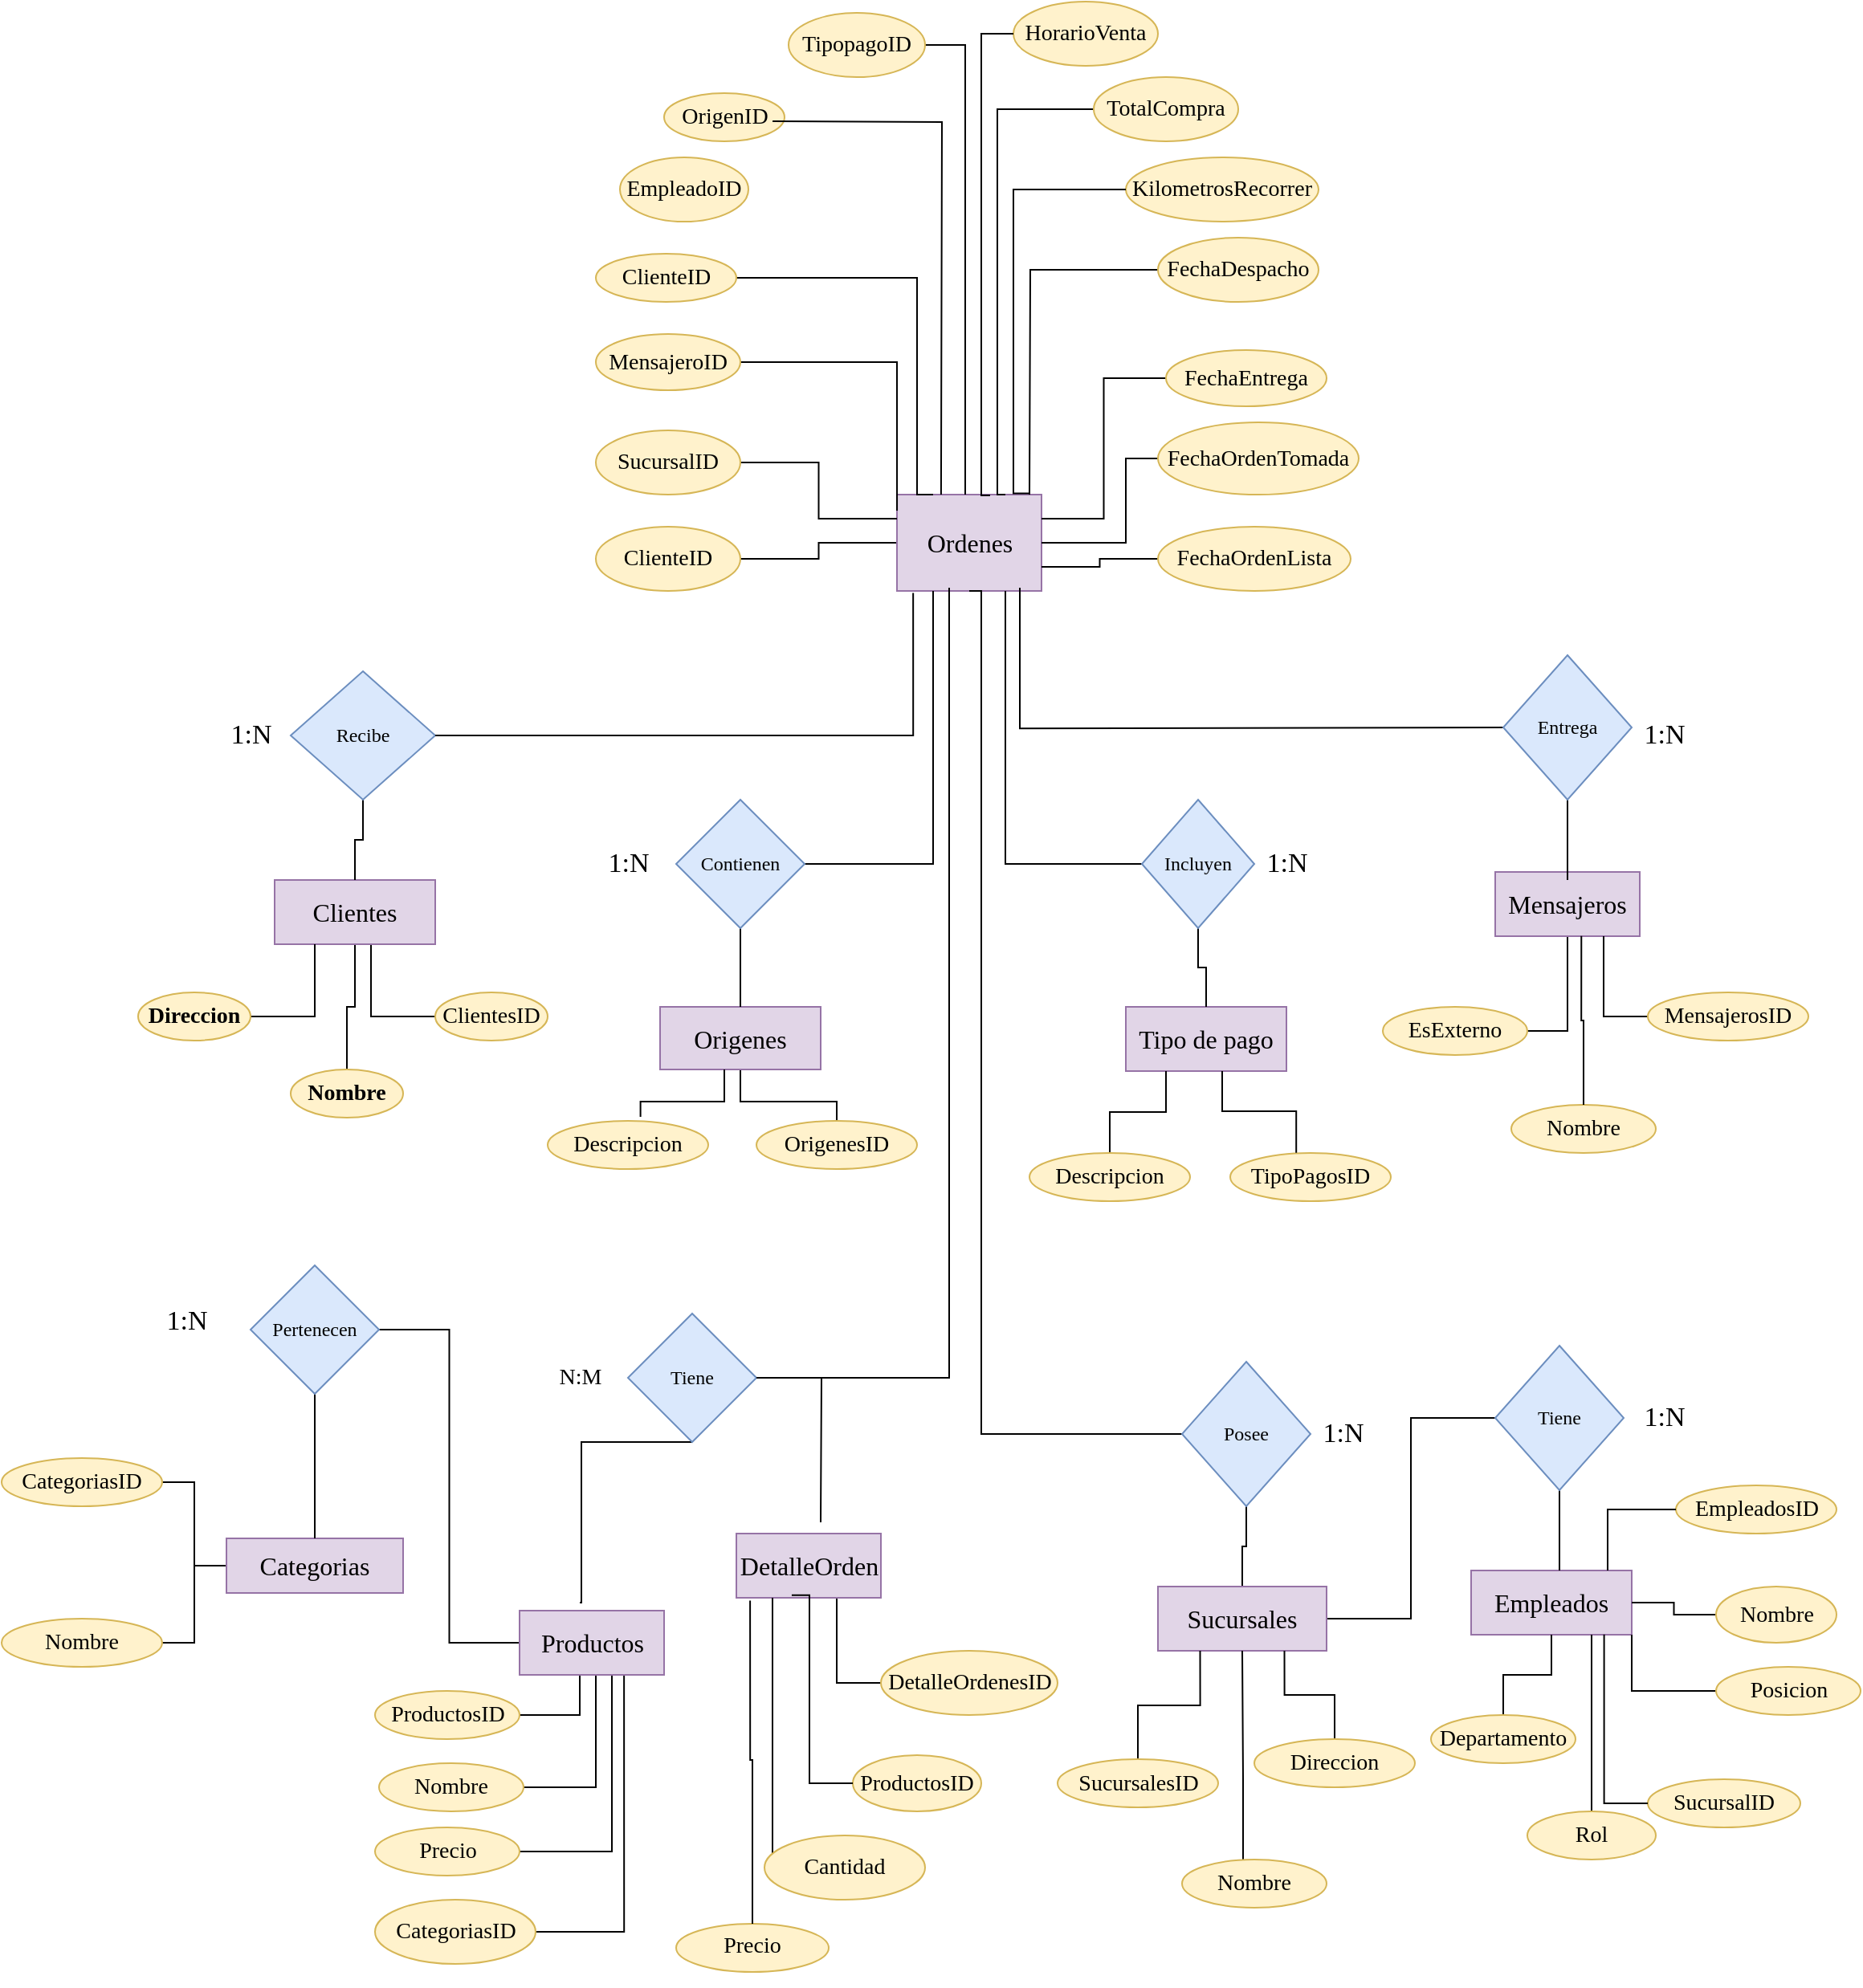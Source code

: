 <mxfile version="24.4.1" type="google">
  <diagram name="Página-1" id="AM7FPzu_UP0bSEMc-G4A">
    <mxGraphModel grid="1" page="1" gridSize="10" guides="1" tooltips="1" connect="1" arrows="1" fold="1" pageScale="1" pageWidth="1169" pageHeight="827" math="0" shadow="0">
      <root>
        <mxCell id="0" />
        <mxCell id="1" parent="0" />
        <mxCell id="SMa6_abHrQBPZOpgrtrX-173" style="edgeStyle=orthogonalEdgeStyle;rounded=0;hachureGap=4;orthogonalLoop=1;jettySize=auto;html=1;entryX=1;entryY=0.5;entryDx=0;entryDy=0;fontFamily=Architects Daughter;fontSource=https%3A%2F%2Ffonts.googleapis.com%2Fcss%3Ffamily%3DArchitects%2BDaughter;endArrow=none;endFill=0;" edge="1" parent="1" source="wxbySk_x0oNzKkU2lEYn-1" target="SMa6_abHrQBPZOpgrtrX-26">
          <mxGeometry relative="1" as="geometry" />
        </mxCell>
        <mxCell id="wxbySk_x0oNzKkU2lEYn-1" value="&lt;font style=&quot;font-size: 16px;&quot; face=&quot;Times New Roman&quot;&gt;Ordenes&lt;/font&gt;" style="rounded=0;whiteSpace=wrap;html=1;hachureGap=4;fontFamily=Architects Daughter;fontSource=https%3A%2F%2Ffonts.googleapis.com%2Fcss%3Ffamily%3DArchitects%2BDaughter;fillColor=#e1d5e7;strokeColor=#9673a6;" vertex="1" parent="1">
          <mxGeometry x="567.5" y="-520" width="90" height="60" as="geometry" />
        </mxCell>
        <mxCell id="SMa6_abHrQBPZOpgrtrX-59" style="edgeStyle=orthogonalEdgeStyle;rounded=0;hachureGap=4;orthogonalLoop=1;jettySize=auto;html=1;exitX=0;exitY=0.5;exitDx=0;exitDy=0;entryX=1;entryY=0.5;entryDx=0;entryDy=0;fontFamily=Architects Daughter;fontSource=https%3A%2F%2Ffonts.googleapis.com%2Fcss%3Ffamily%3DArchitects%2BDaughter;endArrow=none;endFill=0;" edge="1" parent="1" source="wxbySk_x0oNzKkU2lEYn-4" target="wxbySk_x0oNzKkU2lEYn-41">
          <mxGeometry relative="1" as="geometry" />
        </mxCell>
        <mxCell id="SMa6_abHrQBPZOpgrtrX-76" style="edgeStyle=orthogonalEdgeStyle;rounded=0;hachureGap=4;orthogonalLoop=1;jettySize=auto;html=1;entryX=1;entryY=0.5;entryDx=0;entryDy=0;fontFamily=Architects Daughter;fontSource=https%3A%2F%2Ffonts.googleapis.com%2Fcss%3Ffamily%3DArchitects%2BDaughter;endArrow=none;endFill=0;" edge="1" parent="1" source="wxbySk_x0oNzKkU2lEYn-4" target="SMa6_abHrQBPZOpgrtrX-1">
          <mxGeometry relative="1" as="geometry">
            <Array as="points">
              <mxPoint x="370" y="240" />
            </Array>
          </mxGeometry>
        </mxCell>
        <mxCell id="SMa6_abHrQBPZOpgrtrX-77" style="edgeStyle=orthogonalEdgeStyle;rounded=0;hachureGap=4;orthogonalLoop=1;jettySize=auto;html=1;entryX=1;entryY=0.5;entryDx=0;entryDy=0;fontFamily=Architects Daughter;fontSource=https%3A%2F%2Ffonts.googleapis.com%2Fcss%3Ffamily%3DArchitects%2BDaughter;endArrow=none;endFill=0;" edge="1" parent="1" source="wxbySk_x0oNzKkU2lEYn-4" target="SMa6_abHrQBPZOpgrtrX-2">
          <mxGeometry relative="1" as="geometry">
            <Array as="points">
              <mxPoint x="380" y="285" />
            </Array>
          </mxGeometry>
        </mxCell>
        <mxCell id="SMa6_abHrQBPZOpgrtrX-78" style="edgeStyle=orthogonalEdgeStyle;rounded=0;hachureGap=4;orthogonalLoop=1;jettySize=auto;html=1;entryX=1;entryY=0.5;entryDx=0;entryDy=0;fontFamily=Architects Daughter;fontSource=https%3A%2F%2Ffonts.googleapis.com%2Fcss%3Ffamily%3DArchitects%2BDaughter;endArrow=none;endFill=0;" edge="1" parent="1" source="wxbySk_x0oNzKkU2lEYn-4" target="SMa6_abHrQBPZOpgrtrX-3">
          <mxGeometry relative="1" as="geometry">
            <Array as="points">
              <mxPoint x="390" y="325" />
            </Array>
          </mxGeometry>
        </mxCell>
        <mxCell id="SMa6_abHrQBPZOpgrtrX-79" style="edgeStyle=orthogonalEdgeStyle;rounded=0;hachureGap=4;orthogonalLoop=1;jettySize=auto;html=1;entryX=1;entryY=0.5;entryDx=0;entryDy=0;fontFamily=Architects Daughter;fontSource=https%3A%2F%2Ffonts.googleapis.com%2Fcss%3Ffamily%3DArchitects%2BDaughter;endArrow=none;endFill=0;" edge="1" parent="1" target="SMa6_abHrQBPZOpgrtrX-5">
          <mxGeometry relative="1" as="geometry">
            <mxPoint x="397.559" y="215" as="sourcePoint" />
            <mxPoint x="350" y="375" as="targetPoint" />
            <Array as="points">
              <mxPoint x="398" y="375" />
            </Array>
          </mxGeometry>
        </mxCell>
        <mxCell id="wxbySk_x0oNzKkU2lEYn-4" value="&lt;font style=&quot;font-size: 16px;&quot; face=&quot;Times New Roman&quot;&gt;Productos&lt;/font&gt;" style="rounded=0;whiteSpace=wrap;html=1;hachureGap=4;fontFamily=Architects Daughter;fontSource=https://fonts.googleapis.com/css?family=Architects+Daughter;fillColor=#e1d5e7;strokeColor=#9673a6;" vertex="1" parent="1">
          <mxGeometry x="332.5" y="175" width="90" height="40" as="geometry" />
        </mxCell>
        <mxCell id="wxbySk_x0oNzKkU2lEYn-5" value="&lt;font style=&quot;font-size: 16px;&quot; face=&quot;Times New Roman&quot;&gt;Empleados&lt;/font&gt;" style="rounded=0;whiteSpace=wrap;html=1;hachureGap=4;fontFamily=Architects Daughter;fontSource=https://fonts.googleapis.com/css?family=Architects+Daughter;fillColor=#e1d5e7;strokeColor=#9673a6;" vertex="1" parent="1">
          <mxGeometry x="925" y="150" width="100" height="40" as="geometry" />
        </mxCell>
        <mxCell id="SMa6_abHrQBPZOpgrtrX-165" value="" style="edgeStyle=orthogonalEdgeStyle;rounded=0;hachureGap=4;orthogonalLoop=1;jettySize=auto;html=1;fontFamily=Architects Daughter;fontSource=https%3A%2F%2Ffonts.googleapis.com%2Fcss%3Ffamily%3DArchitects%2BDaughter;endArrow=none;endFill=0;" edge="1" parent="1" source="wxbySk_x0oNzKkU2lEYn-6" target="wxbySk_x0oNzKkU2lEYn-15">
          <mxGeometry relative="1" as="geometry" />
        </mxCell>
        <mxCell id="SMa6_abHrQBPZOpgrtrX-166" style="edgeStyle=orthogonalEdgeStyle;rounded=0;hachureGap=4;orthogonalLoop=1;jettySize=auto;html=1;entryX=0;entryY=0.5;entryDx=0;entryDy=0;fontFamily=Architects Daughter;fontSource=https%3A%2F%2Ffonts.googleapis.com%2Fcss%3Ffamily%3DArchitects%2BDaughter;endArrow=none;endFill=0;" edge="1" parent="1" source="wxbySk_x0oNzKkU2lEYn-6" target="SMa6_abHrQBPZOpgrtrX-52">
          <mxGeometry relative="1" as="geometry" />
        </mxCell>
        <mxCell id="wxbySk_x0oNzKkU2lEYn-6" value="&lt;font style=&quot;font-size: 16px;&quot; face=&quot;Times New Roman&quot;&gt;Sucursales&lt;/font&gt;" style="rounded=0;whiteSpace=wrap;html=1;hachureGap=4;fontFamily=Architects Daughter;fontSource=https://fonts.googleapis.com/css?family=Architects+Daughter;fillColor=#e1d5e7;strokeColor=#9673a6;" vertex="1" parent="1">
          <mxGeometry x="730" y="160" width="105" height="40" as="geometry" />
        </mxCell>
        <mxCell id="SMa6_abHrQBPZOpgrtrX-120" style="edgeStyle=orthogonalEdgeStyle;rounded=0;hachureGap=4;orthogonalLoop=1;jettySize=auto;html=1;entryX=1;entryY=0.5;entryDx=0;entryDy=0;fontFamily=Architects Daughter;fontSource=https%3A%2F%2Ffonts.googleapis.com%2Fcss%3Ffamily%3DArchitects%2BDaughter;endArrow=none;endFill=0;" edge="1" parent="1" source="wxbySk_x0oNzKkU2lEYn-7" target="SMa6_abHrQBPZOpgrtrX-14">
          <mxGeometry relative="1" as="geometry" />
        </mxCell>
        <mxCell id="wxbySk_x0oNzKkU2lEYn-7" value="&lt;font style=&quot;font-size: 16px;&quot; face=&quot;Times New Roman&quot;&gt;Mensajeros&lt;/font&gt;" style="rounded=0;whiteSpace=wrap;html=1;hachureGap=4;fontFamily=Architects Daughter;fontSource=https://fonts.googleapis.com/css?family=Architects+Daughter;fillColor=#e1d5e7;strokeColor=#9673a6;" vertex="1" parent="1">
          <mxGeometry x="940" y="-285" width="90" height="40" as="geometry" />
        </mxCell>
        <mxCell id="SMa6_abHrQBPZOpgrtrX-131" style="edgeStyle=orthogonalEdgeStyle;rounded=0;hachureGap=4;orthogonalLoop=1;jettySize=auto;html=1;entryX=0.5;entryY=0;entryDx=0;entryDy=0;fontFamily=Architects Daughter;fontSource=https%3A%2F%2Ffonts.googleapis.com%2Fcss%3Ffamily%3DArchitects%2BDaughter;endArrow=none;endFill=0;" edge="1" parent="1" source="wxbySk_x0oNzKkU2lEYn-8" target="wxbySk_x0oNzKkU2lEYn-79">
          <mxGeometry relative="1" as="geometry" />
        </mxCell>
        <mxCell id="SMa6_abHrQBPZOpgrtrX-132" style="edgeStyle=orthogonalEdgeStyle;rounded=0;hachureGap=4;orthogonalLoop=1;jettySize=auto;html=1;entryX=0;entryY=0.5;entryDx=0;entryDy=0;fontFamily=Architects Daughter;fontSource=https%3A%2F%2Ffonts.googleapis.com%2Fcss%3Ffamily%3DArchitects%2BDaughter;endArrow=none;endFill=0;" edge="1" parent="1" source="wxbySk_x0oNzKkU2lEYn-8" target="wxbySk_x0oNzKkU2lEYn-76">
          <mxGeometry relative="1" as="geometry">
            <Array as="points">
              <mxPoint x="240" y="-195" />
            </Array>
          </mxGeometry>
        </mxCell>
        <mxCell id="wxbySk_x0oNzKkU2lEYn-8" value="&lt;font style=&quot;font-size: 16px;&quot; face=&quot;Times New Roman&quot;&gt;Clientes&lt;/font&gt;" style="rounded=0;whiteSpace=wrap;html=1;hachureGap=4;fontFamily=Architects Daughter;fontSource=https://fonts.googleapis.com/css?family=Architects+Daughter;fillColor=#e1d5e7;strokeColor=#9673a6;" vertex="1" parent="1">
          <mxGeometry x="180" y="-280" width="100" height="40" as="geometry" />
        </mxCell>
        <mxCell id="SMa6_abHrQBPZOpgrtrX-115" style="edgeStyle=orthogonalEdgeStyle;rounded=0;hachureGap=4;orthogonalLoop=1;jettySize=auto;html=1;entryX=0.5;entryY=0;entryDx=0;entryDy=0;fontFamily=Architects Daughter;fontSource=https%3A%2F%2Ffonts.googleapis.com%2Fcss%3Ffamily%3DArchitects%2BDaughter;endArrow=none;endFill=0;" edge="1" parent="1" source="wxbySk_x0oNzKkU2lEYn-9" target="SMa6_abHrQBPZOpgrtrX-10">
          <mxGeometry relative="1" as="geometry" />
        </mxCell>
        <mxCell id="wxbySk_x0oNzKkU2lEYn-9" value="&lt;font style=&quot;font-size: 16px;&quot; face=&quot;Times New Roman&quot;&gt;Origenes&lt;/font&gt;" style="rounded=0;whiteSpace=wrap;html=1;hachureGap=4;fontFamily=Architects Daughter;fontSource=https://fonts.googleapis.com/css?family=Architects+Daughter;fillColor=#e1d5e7;strokeColor=#9673a6;" vertex="1" parent="1">
          <mxGeometry x="420" y="-201" width="100" height="39" as="geometry" />
        </mxCell>
        <mxCell id="wxbySk_x0oNzKkU2lEYn-10" value="&lt;font style=&quot;font-size: 16px;&quot; face=&quot;Times New Roman&quot;&gt;Tipo de pago&lt;/font&gt;" style="rounded=0;whiteSpace=wrap;html=1;hachureGap=4;fontFamily=Architects Daughter;fontSource=https://fonts.googleapis.com/css?family=Architects+Daughter;fillColor=#e1d5e7;strokeColor=#9673a6;" vertex="1" parent="1">
          <mxGeometry x="710" y="-201" width="100" height="40" as="geometry" />
        </mxCell>
        <mxCell id="SMa6_abHrQBPZOpgrtrX-85" style="edgeStyle=orthogonalEdgeStyle;rounded=0;hachureGap=4;orthogonalLoop=1;jettySize=auto;html=1;entryX=1;entryY=0.5;entryDx=0;entryDy=0;fontFamily=Architects Daughter;fontSource=https%3A%2F%2Ffonts.googleapis.com%2Fcss%3Ffamily%3DArchitects%2BDaughter;endArrow=none;endFill=0;" edge="1" parent="1" source="wxbySk_x0oNzKkU2lEYn-12" target="SMa6_abHrQBPZOpgrtrX-46">
          <mxGeometry relative="1" as="geometry" />
        </mxCell>
        <mxCell id="SMa6_abHrQBPZOpgrtrX-87" style="edgeStyle=orthogonalEdgeStyle;rounded=0;hachureGap=4;orthogonalLoop=1;jettySize=auto;html=1;entryX=1;entryY=0.5;entryDx=0;entryDy=0;fontFamily=Architects Daughter;fontSource=https%3A%2F%2Ffonts.googleapis.com%2Fcss%3Ffamily%3DArchitects%2BDaughter;endArrow=none;endFill=0;" edge="1" parent="1" source="wxbySk_x0oNzKkU2lEYn-12" target="SMa6_abHrQBPZOpgrtrX-7">
          <mxGeometry relative="1" as="geometry" />
        </mxCell>
        <mxCell id="wxbySk_x0oNzKkU2lEYn-12" value="&lt;font style=&quot;font-size: 16px;&quot; face=&quot;Times New Roman&quot;&gt;Categorias&lt;/font&gt;" style="rounded=0;whiteSpace=wrap;html=1;hachureGap=4;fontFamily=Architects Daughter;fontSource=https://fonts.googleapis.com/css?family=Architects+Daughter;fillColor=#e1d5e7;strokeColor=#9673a6;" vertex="1" parent="1">
          <mxGeometry x="150" y="130" width="110" height="34" as="geometry" />
        </mxCell>
        <mxCell id="SMa6_abHrQBPZOpgrtrX-169" value="" style="edgeStyle=orthogonalEdgeStyle;rounded=0;hachureGap=4;orthogonalLoop=1;jettySize=auto;html=1;fontFamily=Architects Daughter;fontSource=https%3A%2F%2Ffonts.googleapis.com%2Fcss%3Ffamily%3DArchitects%2BDaughter;endArrow=none;endFill=0;" edge="1" parent="1" source="wxbySk_x0oNzKkU2lEYn-13" target="wxbySk_x0oNzKkU2lEYn-8">
          <mxGeometry relative="1" as="geometry" />
        </mxCell>
        <mxCell id="wxbySk_x0oNzKkU2lEYn-13" value="&lt;font face=&quot;Times New Roman&quot;&gt;Recibe&lt;/font&gt;" style="rhombus;whiteSpace=wrap;html=1;hachureGap=4;fontFamily=Architects Daughter;fontSource=https%3A%2F%2Ffonts.googleapis.com%2Fcss%3Ffamily%3DArchitects%2BDaughter;rounded=0;shadow=0;fillColor=#dae8fc;strokeColor=#6c8ebf;" vertex="1" parent="1">
          <mxGeometry x="190" y="-410" width="90" height="80" as="geometry" />
        </mxCell>
        <mxCell id="SMa6_abHrQBPZOpgrtrX-74" style="edgeStyle=orthogonalEdgeStyle;rounded=0;hachureGap=4;orthogonalLoop=1;jettySize=auto;html=1;fontFamily=Architects Daughter;fontSource=https%3A%2F%2Ffonts.googleapis.com%2Fcss%3Ffamily%3DArchitects%2BDaughter;endArrow=none;endFill=0;" edge="1" parent="1" source="wxbySk_x0oNzKkU2lEYn-14">
          <mxGeometry relative="1" as="geometry">
            <mxPoint x="370" y="170" as="targetPoint" />
            <Array as="points">
              <mxPoint x="371" y="70" />
              <mxPoint x="371" y="170" />
            </Array>
          </mxGeometry>
        </mxCell>
        <mxCell id="SMa6_abHrQBPZOpgrtrX-168" style="edgeStyle=orthogonalEdgeStyle;rounded=0;hachureGap=4;orthogonalLoop=1;jettySize=auto;html=1;fontFamily=Architects Daughter;fontSource=https%3A%2F%2Ffonts.googleapis.com%2Fcss%3Ffamily%3DArchitects%2BDaughter;endArrow=none;endFill=0;" edge="1" parent="1" source="wxbySk_x0oNzKkU2lEYn-14">
          <mxGeometry relative="1" as="geometry">
            <mxPoint x="520" y="120" as="targetPoint" />
          </mxGeometry>
        </mxCell>
        <mxCell id="wxbySk_x0oNzKkU2lEYn-14" value="&lt;font face=&quot;Times New Roman&quot;&gt;Tiene&lt;/font&gt;" style="rhombus;whiteSpace=wrap;html=1;hachureGap=4;fontFamily=Architects Daughter;fontSource=https://fonts.googleapis.com/css?family=Architects+Daughter;rounded=0;shadow=0;fillColor=#dae8fc;strokeColor=#6c8ebf;" vertex="1" parent="1">
          <mxGeometry x="400" y="-10" width="80" height="80" as="geometry" />
        </mxCell>
        <mxCell id="SMa6_abHrQBPZOpgrtrX-108" style="edgeStyle=orthogonalEdgeStyle;rounded=0;hachureGap=4;orthogonalLoop=1;jettySize=auto;html=1;fontFamily=Architects Daughter;fontSource=https%3A%2F%2Ffonts.googleapis.com%2Fcss%3Ffamily%3DArchitects%2BDaughter;endArrow=none;endFill=0;entryX=0.5;entryY=1;entryDx=0;entryDy=0;" edge="1" parent="1" source="wxbySk_x0oNzKkU2lEYn-15" target="wxbySk_x0oNzKkU2lEYn-1">
          <mxGeometry relative="1" as="geometry">
            <mxPoint x="610" y="-450" as="targetPoint" />
            <Array as="points">
              <mxPoint x="620" y="65" />
              <mxPoint x="620" y="-460" />
            </Array>
          </mxGeometry>
        </mxCell>
        <mxCell id="wxbySk_x0oNzKkU2lEYn-15" value="&lt;font face=&quot;Times New Roman&quot;&gt;Posee&lt;/font&gt;" style="rhombus;whiteSpace=wrap;html=1;hachureGap=4;fontFamily=Architects Daughter;fontSource=https://fonts.googleapis.com/css?family=Architects+Daughter;rounded=0;shadow=0;fillColor=#dae8fc;strokeColor=#6c8ebf;" vertex="1" parent="1">
          <mxGeometry x="745" y="20" width="80" height="90" as="geometry" />
        </mxCell>
        <mxCell id="wxbySk_x0oNzKkU2lEYn-18" value="&lt;font face=&quot;Times New Roman&quot; style=&quot;font-size: 17px;&quot;&gt;1:N&lt;/font&gt;" style="text;html=1;align=center;verticalAlign=middle;resizable=0;points=[];autosize=1;strokeColor=none;fillColor=none;fontFamily=Architects Daughter;fontSource=https%3A%2F%2Ffonts.googleapis.com%2Fcss%3Ffamily%3DArchitects%2BDaughter;" vertex="1" parent="1">
          <mxGeometry x="140" y="-385" width="50" height="30" as="geometry" />
        </mxCell>
        <mxCell id="wxbySk_x0oNzKkU2lEYn-24" value="&lt;font style=&quot;font-size: 14px;&quot; face=&quot;Times New Roman&quot;&gt;N:M&lt;/font&gt;" style="text;html=1;align=center;verticalAlign=middle;resizable=0;points=[];autosize=1;strokeColor=none;fillColor=none;fontFamily=Architects Daughter;fontSource=https%3A%2F%2Ffonts.googleapis.com%2Fcss%3Ffamily%3DArchitects%2BDaughter;" vertex="1" parent="1">
          <mxGeometry x="345" y="15" width="50" height="30" as="geometry" />
        </mxCell>
        <mxCell id="SMa6_abHrQBPZOpgrtrX-60" style="edgeStyle=orthogonalEdgeStyle;rounded=0;hachureGap=4;orthogonalLoop=1;jettySize=auto;html=1;entryX=0.5;entryY=0;entryDx=0;entryDy=0;fontFamily=Architects Daughter;fontSource=https%3A%2F%2Ffonts.googleapis.com%2Fcss%3Ffamily%3DArchitects%2BDaughter;endArrow=none;endFill=0;" edge="1" parent="1" source="wxbySk_x0oNzKkU2lEYn-41" target="wxbySk_x0oNzKkU2lEYn-12">
          <mxGeometry relative="1" as="geometry" />
        </mxCell>
        <mxCell id="wxbySk_x0oNzKkU2lEYn-41" value="&lt;font face=&quot;Times New Roman&quot;&gt;Pertenecen&lt;/font&gt;" style="rhombus;whiteSpace=wrap;html=1;hachureGap=4;fontFamily=Architects Daughter;fontSource=https://fonts.googleapis.com/css?family=Architects+Daughter;rounded=0;shadow=0;fillColor=#dae8fc;strokeColor=#6c8ebf;" vertex="1" parent="1">
          <mxGeometry x="165" y="-40" width="80" height="80" as="geometry" />
        </mxCell>
        <mxCell id="SMa6_abHrQBPZOpgrtrX-69" style="edgeStyle=orthogonalEdgeStyle;rounded=0;hachureGap=4;orthogonalLoop=1;jettySize=auto;html=1;entryX=0.85;entryY=0.967;entryDx=0;entryDy=0;fontFamily=Architects Daughter;fontSource=https%3A%2F%2Ffonts.googleapis.com%2Fcss%3Ffamily%3DArchitects%2BDaughter;endArrow=none;endFill=0;entryPerimeter=0;" edge="1" parent="1" target="wxbySk_x0oNzKkU2lEYn-1">
          <mxGeometry relative="1" as="geometry">
            <mxPoint x="950.052" y="-374.941" as="sourcePoint" />
            <mxPoint x="640" y="-450" as="targetPoint" />
          </mxGeometry>
        </mxCell>
        <mxCell id="SMa6_abHrQBPZOpgrtrX-116" style="edgeStyle=orthogonalEdgeStyle;rounded=0;sketch=1;hachureGap=4;jiggle=2;curveFitting=1;orthogonalLoop=1;jettySize=auto;html=1;entryX=0.5;entryY=0;entryDx=0;entryDy=0;fontFamily=Architects Daughter;fontSource=https%3A%2F%2Ffonts.googleapis.com%2Fcss%3Ffamily%3DArchitects%2BDaughter;strokeColor=none;" edge="1" parent="1" source="wxbySk_x0oNzKkU2lEYn-42" target="wxbySk_x0oNzKkU2lEYn-7">
          <mxGeometry relative="1" as="geometry" />
        </mxCell>
        <mxCell id="SMa6_abHrQBPZOpgrtrX-172" style="edgeStyle=orthogonalEdgeStyle;rounded=0;hachureGap=4;orthogonalLoop=1;jettySize=auto;html=1;fontFamily=Architects Daughter;fontSource=https%3A%2F%2Ffonts.googleapis.com%2Fcss%3Ffamily%3DArchitects%2BDaughter;endArrow=none;endFill=0;" edge="1" parent="1" source="wxbySk_x0oNzKkU2lEYn-42">
          <mxGeometry relative="1" as="geometry">
            <mxPoint x="985" y="-280" as="targetPoint" />
          </mxGeometry>
        </mxCell>
        <mxCell id="wxbySk_x0oNzKkU2lEYn-42" value="&lt;font face=&quot;Times New Roman&quot;&gt;Entrega&lt;/font&gt;" style="rhombus;whiteSpace=wrap;html=1;hachureGap=4;fontFamily=Architects Daughter;fontSource=https://fonts.googleapis.com/css?family=Architects+Daughter;rounded=0;shadow=0;fillColor=#dae8fc;strokeColor=#6c8ebf;" vertex="1" parent="1">
          <mxGeometry x="945" y="-420" width="80" height="90" as="geometry" />
        </mxCell>
        <mxCell id="SMa6_abHrQBPZOpgrtrX-113" style="edgeStyle=orthogonalEdgeStyle;rounded=0;hachureGap=4;orthogonalLoop=1;jettySize=auto;html=1;entryX=0.5;entryY=0;entryDx=0;entryDy=0;fontFamily=Architects Daughter;fontSource=https%3A%2F%2Ffonts.googleapis.com%2Fcss%3Ffamily%3DArchitects%2BDaughter;endArrow=none;endFill=0;" edge="1" parent="1" source="wxbySk_x0oNzKkU2lEYn-43" target="wxbySk_x0oNzKkU2lEYn-9">
          <mxGeometry relative="1" as="geometry" />
        </mxCell>
        <mxCell id="SMa6_abHrQBPZOpgrtrX-205" style="edgeStyle=orthogonalEdgeStyle;rounded=0;hachureGap=4;orthogonalLoop=1;jettySize=auto;html=1;entryX=0.25;entryY=1;entryDx=0;entryDy=0;fontFamily=Architects Daughter;fontSource=https%3A%2F%2Ffonts.googleapis.com%2Fcss%3Ffamily%3DArchitects%2BDaughter;endArrow=none;endFill=0;" edge="1" parent="1" source="wxbySk_x0oNzKkU2lEYn-43" target="wxbySk_x0oNzKkU2lEYn-1">
          <mxGeometry relative="1" as="geometry" />
        </mxCell>
        <mxCell id="wxbySk_x0oNzKkU2lEYn-43" value="&lt;font face=&quot;Times New Roman&quot;&gt;Contienen&lt;/font&gt;" style="rhombus;whiteSpace=wrap;html=1;hachureGap=4;fontFamily=Architects Daughter;fontSource=https://fonts.googleapis.com/css?family=Architects+Daughter;rounded=0;shadow=0;fillColor=#dae8fc;strokeColor=#6c8ebf;" vertex="1" parent="1">
          <mxGeometry x="430" y="-330" width="80" height="80" as="geometry" />
        </mxCell>
        <mxCell id="SMa6_abHrQBPZOpgrtrX-72" style="edgeStyle=orthogonalEdgeStyle;rounded=0;hachureGap=4;orthogonalLoop=1;jettySize=auto;html=1;entryX=0.75;entryY=1;entryDx=0;entryDy=0;fontFamily=Architects Daughter;fontSource=https%3A%2F%2Ffonts.googleapis.com%2Fcss%3Ffamily%3DArchitects%2BDaughter;endArrow=none;endFill=0;" edge="1" parent="1" source="wxbySk_x0oNzKkU2lEYn-45" target="wxbySk_x0oNzKkU2lEYn-1">
          <mxGeometry relative="1" as="geometry" />
        </mxCell>
        <mxCell id="SMa6_abHrQBPZOpgrtrX-73" style="edgeStyle=orthogonalEdgeStyle;rounded=0;hachureGap=4;orthogonalLoop=1;jettySize=auto;html=1;entryX=0.5;entryY=0;entryDx=0;entryDy=0;fontFamily=Architects Daughter;fontSource=https%3A%2F%2Ffonts.googleapis.com%2Fcss%3Ffamily%3DArchitects%2BDaughter;endArrow=none;endFill=0;" edge="1" parent="1" source="wxbySk_x0oNzKkU2lEYn-45" target="wxbySk_x0oNzKkU2lEYn-10">
          <mxGeometry relative="1" as="geometry" />
        </mxCell>
        <mxCell id="wxbySk_x0oNzKkU2lEYn-45" value="&lt;font face=&quot;Times New Roman&quot;&gt;Incluyen&lt;/font&gt;" style="rhombus;whiteSpace=wrap;html=1;hachureGap=4;fontFamily=Architects Daughter;fontSource=https://fonts.googleapis.com/css?family=Architects+Daughter;rounded=0;shadow=0;fillColor=#dae8fc;strokeColor=#6c8ebf;" vertex="1" parent="1">
          <mxGeometry x="720" y="-330" width="70" height="80" as="geometry" />
        </mxCell>
        <mxCell id="wxbySk_x0oNzKkU2lEYn-55" value="&lt;font face=&quot;Times New Roman&quot;&gt;&lt;span style=&quot;font-size: 17px;&quot;&gt;1:N&lt;/span&gt;&lt;/font&gt;" style="text;html=1;align=center;verticalAlign=middle;resizable=0;points=[];autosize=1;strokeColor=none;fillColor=none;fontFamily=Architects Daughter;fontSource=https%3A%2F%2Ffonts.googleapis.com%2Fcss%3Ffamily%3DArchitects%2BDaughter;" vertex="1" parent="1">
          <mxGeometry x="100" y="-20" width="50" height="30" as="geometry" />
        </mxCell>
        <mxCell id="wxbySk_x0oNzKkU2lEYn-76" value="&lt;div&gt;&lt;font face=&quot;Times New Roman&quot; style=&quot;font-size: 14px;&quot;&gt;ClientesID&lt;/font&gt;&lt;/div&gt;" style="ellipse;whiteSpace=wrap;html=1;hachureGap=4;fontFamily=Architects Daughter;fontSource=https%3A%2F%2Ffonts.googleapis.com%2Fcss%3Ffamily%3DArchitects%2BDaughter;fillColor=#fff2cc;strokeColor=#d6b656;" vertex="1" parent="1">
          <mxGeometry x="280" y="-210" width="70" height="30" as="geometry" />
        </mxCell>
        <mxCell id="wxbySk_x0oNzKkU2lEYn-79" value="&lt;div&gt;&lt;b&gt;&lt;font style=&quot;font-size: 14px;&quot; face=&quot;Times New Roman&quot;&gt;Nombre&lt;/font&gt;&lt;/b&gt;&lt;/div&gt;" style="ellipse;whiteSpace=wrap;html=1;hachureGap=4;fontFamily=Architects Daughter;fontSource=https://fonts.googleapis.com/css?family=Architects+Daughter;fillColor=#fff2cc;strokeColor=#d6b656;" vertex="1" parent="1">
          <mxGeometry x="190" y="-162" width="70" height="30" as="geometry" />
        </mxCell>
        <mxCell id="SMa6_abHrQBPZOpgrtrX-136" style="edgeStyle=orthogonalEdgeStyle;rounded=0;hachureGap=4;orthogonalLoop=1;jettySize=auto;html=1;entryX=0.25;entryY=1;entryDx=0;entryDy=0;fontFamily=Architects Daughter;fontSource=https%3A%2F%2Ffonts.googleapis.com%2Fcss%3Ffamily%3DArchitects%2BDaughter;endArrow=none;endFill=0;" edge="1" parent="1" source="wxbySk_x0oNzKkU2lEYn-80" target="wxbySk_x0oNzKkU2lEYn-8">
          <mxGeometry relative="1" as="geometry" />
        </mxCell>
        <mxCell id="wxbySk_x0oNzKkU2lEYn-80" value="&lt;div&gt;&lt;font size=&quot;1&quot; face=&quot;Times New Roman&quot;&gt;&lt;b style=&quot;font-size: 14px;&quot;&gt;Direccion&lt;/b&gt;&lt;/font&gt;&lt;/div&gt;" style="ellipse;whiteSpace=wrap;html=1;hachureGap=4;fontFamily=Architects Daughter;fontSource=https://fonts.googleapis.com/css?family=Architects+Daughter;fillColor=#fff2cc;strokeColor=#d6b656;" vertex="1" parent="1">
          <mxGeometry x="95" y="-210" width="70" height="30" as="geometry" />
        </mxCell>
        <mxCell id="SMa6_abHrQBPZOpgrtrX-1" value="&lt;font style=&quot;font-size: 14px;&quot; face=&quot;Times New Roman&quot;&gt;ProductosID&lt;/font&gt;" style="ellipse;whiteSpace=wrap;html=1;hachureGap=4;fontFamily=Architects Daughter;fontSource=https%3A%2F%2Ffonts.googleapis.com%2Fcss%3Ffamily%3DArchitects%2BDaughter;fillColor=#fff2cc;strokeColor=#d6b656;" vertex="1" parent="1">
          <mxGeometry x="242.5" y="225" width="90" height="30" as="geometry" />
        </mxCell>
        <mxCell id="SMa6_abHrQBPZOpgrtrX-2" value="&lt;font style=&quot;font-size: 14px;&quot; face=&quot;Times New Roman&quot;&gt;Nombre&lt;/font&gt;" style="ellipse;whiteSpace=wrap;html=1;hachureGap=4;fontFamily=Architects Daughter;fontSource=https%3A%2F%2Ffonts.googleapis.com%2Fcss%3Ffamily%3DArchitects%2BDaughter;fillColor=#fff2cc;strokeColor=#d6b656;" vertex="1" parent="1">
          <mxGeometry x="245" y="270" width="90" height="30" as="geometry" />
        </mxCell>
        <mxCell id="SMa6_abHrQBPZOpgrtrX-3" value="&lt;span style=&quot;font-family: &amp;quot;Times New Roman&amp;quot;;&quot;&gt;&lt;font style=&quot;vertical-align: inherit;&quot;&gt;&lt;font style=&quot;vertical-align: inherit;&quot;&gt;&lt;font style=&quot;vertical-align: inherit;&quot;&gt;&lt;font style=&quot;vertical-align: inherit; font-size: 14px;&quot;&gt;Precio&lt;/font&gt;&lt;/font&gt;&lt;/font&gt;&lt;/font&gt;&lt;/span&gt;" style="ellipse;whiteSpace=wrap;html=1;hachureGap=4;fontFamily=Architects Daughter;fontSource=https%3A%2F%2Ffonts.googleapis.com%2Fcss%3Ffamily%3DArchitects%2BDaughter;fillColor=#fff2cc;strokeColor=#d6b656;" vertex="1" parent="1">
          <mxGeometry x="242.5" y="310" width="90" height="30" as="geometry" />
        </mxCell>
        <mxCell id="SMa6_abHrQBPZOpgrtrX-5" value="&lt;font style=&quot;vertical-align: inherit;&quot;&gt;&lt;font style=&quot;vertical-align: inherit;&quot;&gt;&lt;font style=&quot;vertical-align: inherit;&quot;&gt;&lt;font face=&quot;Times New Roman&quot; style=&quot;vertical-align: inherit; font-size: 14px;&quot;&gt;CategoriasID&lt;/font&gt;&lt;/font&gt;&lt;/font&gt;&lt;/font&gt;" style="ellipse;whiteSpace=wrap;html=1;hachureGap=4;fontFamily=Architects Daughter;fontSource=https%3A%2F%2Ffonts.googleapis.com%2Fcss%3Ffamily%3DArchitects%2BDaughter;fillColor=#fff2cc;strokeColor=#d6b656;" vertex="1" parent="1">
          <mxGeometry x="242.5" y="355" width="100" height="40" as="geometry" />
        </mxCell>
        <mxCell id="SMa6_abHrQBPZOpgrtrX-7" value="&lt;div&gt;&lt;font face=&quot;Times New Roman&quot; style=&quot;font-size: 14px;&quot;&gt;Nombre&lt;/font&gt;&lt;/div&gt;" style="ellipse;whiteSpace=wrap;html=1;hachureGap=4;fontFamily=Architects Daughter;fontSource=https%3A%2F%2Ffonts.googleapis.com%2Fcss%3Ffamily%3DArchitects%2BDaughter;fillColor=#fff2cc;strokeColor=#d6b656;" vertex="1" parent="1">
          <mxGeometry x="10" y="180" width="100" height="30" as="geometry" />
        </mxCell>
        <mxCell id="SMa6_abHrQBPZOpgrtrX-8" value="&lt;div&gt;&lt;font style=&quot;font-size: 14px;&quot; face=&quot;Times New Roman&quot;&gt;TipoPagosID&lt;/font&gt;&lt;/div&gt;" style="ellipse;whiteSpace=wrap;html=1;hachureGap=4;fontFamily=Architects Daughter;fontSource=https%3A%2F%2Ffonts.googleapis.com%2Fcss%3Ffamily%3DArchitects%2BDaughter;fillColor=#fff2cc;strokeColor=#d6b656;" vertex="1" parent="1">
          <mxGeometry x="775" y="-110" width="100" height="30" as="geometry" />
        </mxCell>
        <mxCell id="SMa6_abHrQBPZOpgrtrX-216" style="edgeStyle=orthogonalEdgeStyle;rounded=0;hachureGap=4;orthogonalLoop=1;jettySize=auto;html=1;entryX=0.25;entryY=1;entryDx=0;entryDy=0;fontFamily=Architects Daughter;fontSource=https%3A%2F%2Ffonts.googleapis.com%2Fcss%3Ffamily%3DArchitects%2BDaughter;endArrow=none;endFill=0;" edge="1" parent="1" source="SMa6_abHrQBPZOpgrtrX-9" target="wxbySk_x0oNzKkU2lEYn-10">
          <mxGeometry relative="1" as="geometry" />
        </mxCell>
        <mxCell id="SMa6_abHrQBPZOpgrtrX-9" value="&lt;div&gt;&lt;font face=&quot;Times New Roman&quot; style=&quot;font-size: 14px;&quot;&gt;Descripcion&lt;/font&gt;&lt;/div&gt;" style="ellipse;whiteSpace=wrap;html=1;hachureGap=4;fontFamily=Architects Daughter;fontSource=https%3A%2F%2Ffonts.googleapis.com%2Fcss%3Ffamily%3DArchitects%2BDaughter;fillColor=#fff2cc;strokeColor=#d6b656;" vertex="1" parent="1">
          <mxGeometry x="650" y="-110" width="100" height="30" as="geometry" />
        </mxCell>
        <mxCell id="SMa6_abHrQBPZOpgrtrX-10" value="&lt;font style=&quot;font-size: 14px;&quot; face=&quot;Times New Roman&quot;&gt;OrigenesID&lt;/font&gt;" style="ellipse;whiteSpace=wrap;html=1;hachureGap=4;fontFamily=Architects Daughter;fontSource=https%3A%2F%2Ffonts.googleapis.com%2Fcss%3Ffamily%3DArchitects%2BDaughter;fillColor=#fff2cc;strokeColor=#d6b656;" vertex="1" parent="1">
          <mxGeometry x="480" y="-130" width="100" height="30" as="geometry" />
        </mxCell>
        <mxCell id="SMa6_abHrQBPZOpgrtrX-11" value="&lt;font face=&quot;Times New Roman&quot; style=&quot;font-size: 14px;&quot;&gt;Descripcion&lt;/font&gt;" style="ellipse;whiteSpace=wrap;html=1;hachureGap=4;fontFamily=Architects Daughter;fontSource=https%3A%2F%2Ffonts.googleapis.com%2Fcss%3Ffamily%3DArchitects%2BDaughter;fillColor=#fff2cc;strokeColor=#d6b656;" vertex="1" parent="1">
          <mxGeometry x="350" y="-130" width="100" height="30" as="geometry" />
        </mxCell>
        <mxCell id="SMa6_abHrQBPZOpgrtrX-214" style="edgeStyle=orthogonalEdgeStyle;rounded=0;hachureGap=4;orthogonalLoop=1;jettySize=auto;html=1;entryX=0.75;entryY=1;entryDx=0;entryDy=0;fontFamily=Architects Daughter;fontSource=https%3A%2F%2Ffonts.googleapis.com%2Fcss%3Ffamily%3DArchitects%2BDaughter;endArrow=none;endFill=0;" edge="1" parent="1" source="SMa6_abHrQBPZOpgrtrX-12" target="wxbySk_x0oNzKkU2lEYn-7">
          <mxGeometry relative="1" as="geometry" />
        </mxCell>
        <mxCell id="SMa6_abHrQBPZOpgrtrX-12" value="&lt;div&gt;&lt;font style=&quot;font-size: 14px;&quot; face=&quot;Times New Roman&quot;&gt;MensajerosID&lt;/font&gt;&lt;/div&gt;" style="ellipse;whiteSpace=wrap;html=1;hachureGap=4;fontFamily=Architects Daughter;fontSource=https%3A%2F%2Ffonts.googleapis.com%2Fcss%3Ffamily%3DArchitects%2BDaughter;fillColor=#fff2cc;strokeColor=#d6b656;" vertex="1" parent="1">
          <mxGeometry x="1035" y="-210" width="100" height="30" as="geometry" />
        </mxCell>
        <mxCell id="SMa6_abHrQBPZOpgrtrX-13" value="&lt;div&gt;&lt;font face=&quot;Times New Roman&quot; style=&quot;font-size: 14px;&quot;&gt;Nombre&lt;/font&gt;&lt;/div&gt;" style="ellipse;whiteSpace=wrap;html=1;hachureGap=4;fontFamily=Architects Daughter;fontSource=https%3A%2F%2Ffonts.googleapis.com%2Fcss%3Ffamily%3DArchitects%2BDaughter;fillColor=#fff2cc;strokeColor=#d6b656;" vertex="1" parent="1">
          <mxGeometry x="950" y="-140" width="90" height="30" as="geometry" />
        </mxCell>
        <mxCell id="SMa6_abHrQBPZOpgrtrX-14" value="&lt;font face=&quot;Times New Roman&quot; style=&quot;font-size: 14px;&quot;&gt;EsExterno&lt;/font&gt;" style="ellipse;whiteSpace=wrap;html=1;hachureGap=4;fontFamily=Architects Daughter;fontSource=https%3A%2F%2Ffonts.googleapis.com%2Fcss%3Ffamily%3DArchitects%2BDaughter;fillColor=#fff2cc;strokeColor=#d6b656;" vertex="1" parent="1">
          <mxGeometry x="870" y="-201" width="90" height="30" as="geometry" />
        </mxCell>
        <mxCell id="SMa6_abHrQBPZOpgrtrX-155" style="edgeStyle=orthogonalEdgeStyle;rounded=0;hachureGap=4;orthogonalLoop=1;jettySize=auto;html=1;entryX=0.25;entryY=1;entryDx=0;entryDy=0;fontFamily=Architects Daughter;fontSource=https%3A%2F%2Ffonts.googleapis.com%2Fcss%3Ffamily%3DArchitects%2BDaughter;endArrow=none;endFill=0;" edge="1" parent="1" source="SMa6_abHrQBPZOpgrtrX-17" target="wxbySk_x0oNzKkU2lEYn-6">
          <mxGeometry relative="1" as="geometry">
            <Array as="points">
              <mxPoint x="717" y="234" />
              <mxPoint x="756" y="234" />
            </Array>
          </mxGeometry>
        </mxCell>
        <mxCell id="SMa6_abHrQBPZOpgrtrX-17" value="&lt;div&gt;&lt;font style=&quot;font-size: 14px;&quot; face=&quot;Times New Roman&quot;&gt;SucursalesID&lt;/font&gt;&lt;/div&gt;" style="ellipse;whiteSpace=wrap;html=1;hachureGap=4;fontFamily=Architects Daughter;fontSource=https%3A%2F%2Ffonts.googleapis.com%2Fcss%3Ffamily%3DArchitects%2BDaughter;fillColor=#fff2cc;strokeColor=#d6b656;" vertex="1" parent="1">
          <mxGeometry x="667.5" y="267.5" width="100" height="30" as="geometry" />
        </mxCell>
        <mxCell id="SMa6_abHrQBPZOpgrtrX-157" style="edgeStyle=orthogonalEdgeStyle;rounded=0;hachureGap=4;orthogonalLoop=1;jettySize=auto;html=1;entryX=0.75;entryY=1;entryDx=0;entryDy=0;fontFamily=Architects Daughter;fontSource=https%3A%2F%2Ffonts.googleapis.com%2Fcss%3Ffamily%3DArchitects%2BDaughter;endArrow=none;endFill=0;" edge="1" parent="1" source="SMa6_abHrQBPZOpgrtrX-18" target="wxbySk_x0oNzKkU2lEYn-6">
          <mxGeometry relative="1" as="geometry" />
        </mxCell>
        <mxCell id="SMa6_abHrQBPZOpgrtrX-18" value="&lt;div&gt;&lt;font style=&quot;font-size: 14px;&quot; face=&quot;Times New Roman&quot;&gt;Direccion&lt;/font&gt;&lt;/div&gt;" style="ellipse;whiteSpace=wrap;html=1;hachureGap=4;fontFamily=Architects Daughter;fontSource=https%3A%2F%2Ffonts.googleapis.com%2Fcss%3Ffamily%3DArchitects%2BDaughter;fillColor=#fff2cc;strokeColor=#d6b656;" vertex="1" parent="1">
          <mxGeometry x="790" y="255" width="100" height="30" as="geometry" />
        </mxCell>
        <mxCell id="SMa6_abHrQBPZOpgrtrX-19" value="&lt;div&gt;&lt;font face=&quot;Times New Roman&quot; style=&quot;font-size: 14px;&quot;&gt;EmpleadosID&lt;/font&gt;&lt;/div&gt;" style="ellipse;whiteSpace=wrap;html=1;hachureGap=4;fontFamily=Architects Daughter;fontSource=https%3A%2F%2Ffonts.googleapis.com%2Fcss%3Ffamily%3DArchitects%2BDaughter;fillColor=#fff2cc;strokeColor=#d6b656;" vertex="1" parent="1">
          <mxGeometry x="1052.5" y="97" width="100" height="30" as="geometry" />
        </mxCell>
        <mxCell id="SMa6_abHrQBPZOpgrtrX-163" value="" style="edgeStyle=orthogonalEdgeStyle;rounded=0;hachureGap=4;orthogonalLoop=1;jettySize=auto;html=1;fontFamily=Architects Daughter;fontSource=https%3A%2F%2Ffonts.googleapis.com%2Fcss%3Ffamily%3DArchitects%2BDaughter;endArrow=none;endFill=0;" edge="1" parent="1" source="SMa6_abHrQBPZOpgrtrX-20" target="wxbySk_x0oNzKkU2lEYn-5">
          <mxGeometry relative="1" as="geometry" />
        </mxCell>
        <mxCell id="SMa6_abHrQBPZOpgrtrX-20" value="&lt;div&gt;&lt;font face=&quot;Times New Roman&quot; style=&quot;font-size: 14px;&quot;&gt;Nombre&lt;/font&gt;&lt;/div&gt;" style="ellipse;whiteSpace=wrap;html=1;hachureGap=4;fontFamily=Architects Daughter;fontSource=https%3A%2F%2Ffonts.googleapis.com%2Fcss%3Ffamily%3DArchitects%2BDaughter;fillColor=#fff2cc;strokeColor=#d6b656;" vertex="1" parent="1">
          <mxGeometry x="1077.5" y="160" width="75" height="35" as="geometry" />
        </mxCell>
        <mxCell id="SMa6_abHrQBPZOpgrtrX-162" style="edgeStyle=orthogonalEdgeStyle;rounded=0;hachureGap=4;orthogonalLoop=1;jettySize=auto;html=1;entryX=1;entryY=1;entryDx=0;entryDy=0;fontFamily=Architects Daughter;fontSource=https%3A%2F%2Ffonts.googleapis.com%2Fcss%3Ffamily%3DArchitects%2BDaughter;endArrow=none;endFill=0;" edge="1" parent="1" source="SMa6_abHrQBPZOpgrtrX-21" target="wxbySk_x0oNzKkU2lEYn-5">
          <mxGeometry relative="1" as="geometry" />
        </mxCell>
        <mxCell id="SMa6_abHrQBPZOpgrtrX-21" value="&lt;div&gt;&lt;font style=&quot;font-size: 14px;&quot; face=&quot;Times New Roman&quot;&gt;Posicion&lt;/font&gt;&lt;/div&gt;" style="ellipse;whiteSpace=wrap;html=1;hachureGap=4;fontFamily=Architects Daughter;fontSource=https%3A%2F%2Ffonts.googleapis.com%2Fcss%3Ffamily%3DArchitects%2BDaughter;fillColor=#fff2cc;strokeColor=#d6b656;" vertex="1" parent="1">
          <mxGeometry x="1077.5" y="210" width="90" height="30" as="geometry" />
        </mxCell>
        <mxCell id="SMa6_abHrQBPZOpgrtrX-159" style="edgeStyle=orthogonalEdgeStyle;rounded=0;hachureGap=4;orthogonalLoop=1;jettySize=auto;html=1;fontFamily=Architects Daughter;fontSource=https%3A%2F%2Ffonts.googleapis.com%2Fcss%3Ffamily%3DArchitects%2BDaughter;endArrow=none;endFill=0;" edge="1" parent="1" source="SMa6_abHrQBPZOpgrtrX-22" target="wxbySk_x0oNzKkU2lEYn-5">
          <mxGeometry relative="1" as="geometry" />
        </mxCell>
        <mxCell id="SMa6_abHrQBPZOpgrtrX-22" value="&lt;div&gt;&lt;font face=&quot;Times New Roman&quot; style=&quot;font-size: 14px;&quot;&gt;Departamento&lt;/font&gt;&lt;/div&gt;" style="ellipse;whiteSpace=wrap;html=1;hachureGap=4;fontFamily=Architects Daughter;fontSource=https://fonts.googleapis.com/css?family=Architects+Daughter;fillColor=#fff2cc;strokeColor=#d6b656;" vertex="1" parent="1">
          <mxGeometry x="900" y="240" width="90" height="30" as="geometry" />
        </mxCell>
        <mxCell id="SMa6_abHrQBPZOpgrtrX-158" style="edgeStyle=orthogonalEdgeStyle;rounded=0;hachureGap=4;orthogonalLoop=1;jettySize=auto;html=1;entryX=0.5;entryY=1;entryDx=0;entryDy=0;fontFamily=Architects Daughter;fontSource=https%3A%2F%2Ffonts.googleapis.com%2Fcss%3Ffamily%3DArchitects%2BDaughter;endArrow=none;endFill=0;" edge="1" parent="1" source="SMa6_abHrQBPZOpgrtrX-23" target="wxbySk_x0oNzKkU2lEYn-6">
          <mxGeometry relative="1" as="geometry">
            <Array as="points">
              <mxPoint x="783" y="280" />
              <mxPoint x="783" y="280" />
            </Array>
          </mxGeometry>
        </mxCell>
        <mxCell id="SMa6_abHrQBPZOpgrtrX-23" value="&lt;div&gt;&lt;font style=&quot;font-size: 14px;&quot; face=&quot;Times New Roman&quot;&gt;Nombre&lt;/font&gt;&lt;/div&gt;" style="ellipse;whiteSpace=wrap;html=1;hachureGap=4;fontFamily=Architects Daughter;fontSource=https%3A%2F%2Ffonts.googleapis.com%2Fcss%3Ffamily%3DArchitects%2BDaughter;fillColor=#fff2cc;strokeColor=#d6b656;" vertex="1" parent="1">
          <mxGeometry x="745" y="330" width="90" height="30" as="geometry" />
        </mxCell>
        <mxCell id="SMa6_abHrQBPZOpgrtrX-170" style="edgeStyle=orthogonalEdgeStyle;rounded=0;hachureGap=4;orthogonalLoop=1;jettySize=auto;html=1;entryX=0.75;entryY=1;entryDx=0;entryDy=0;fontFamily=Architects Daughter;fontSource=https%3A%2F%2Ffonts.googleapis.com%2Fcss%3Ffamily%3DArchitects%2BDaughter;endArrow=none;endFill=0;" edge="1" parent="1" source="SMa6_abHrQBPZOpgrtrX-24" target="wxbySk_x0oNzKkU2lEYn-5">
          <mxGeometry relative="1" as="geometry" />
        </mxCell>
        <mxCell id="SMa6_abHrQBPZOpgrtrX-24" value="&lt;div&gt;&lt;font style=&quot;font-size: 14px;&quot; face=&quot;Times New Roman&quot;&gt;Rol&lt;/font&gt;&lt;/div&gt;" style="ellipse;whiteSpace=wrap;html=1;hachureGap=4;fontFamily=Architects Daughter;fontSource=https://fonts.googleapis.com/css?family=Architects+Daughter;fillColor=#fff2cc;strokeColor=#d6b656;" vertex="1" parent="1">
          <mxGeometry x="960" y="300" width="80" height="30" as="geometry" />
        </mxCell>
        <mxCell id="SMa6_abHrQBPZOpgrtrX-25" value="&lt;div&gt;&lt;font face=&quot;Times New Roman&quot; style=&quot;font-size: 14px;&quot;&gt;SucursalID&lt;/font&gt;&lt;/div&gt;" style="ellipse;whiteSpace=wrap;html=1;hachureGap=4;fontFamily=Architects Daughter;fontSource=https://fonts.googleapis.com/css?family=Architects+Daughter;fillColor=#fff2cc;strokeColor=#d6b656;" vertex="1" parent="1">
          <mxGeometry x="1035" y="280" width="95" height="30" as="geometry" />
        </mxCell>
        <mxCell id="SMa6_abHrQBPZOpgrtrX-26" value="&lt;div&gt;&lt;font style=&quot;font-size: 14px;&quot; face=&quot;Times New Roman&quot;&gt;ClienteID&lt;/font&gt;&lt;/div&gt;" style="ellipse;whiteSpace=wrap;html=1;hachureGap=4;fontFamily=Architects Daughter;fontSource=https%3A%2F%2Ffonts.googleapis.com%2Fcss%3Ffamily%3DArchitects%2BDaughter;fillColor=#fff2cc;strokeColor=#d6b656;" vertex="1" parent="1">
          <mxGeometry x="380" y="-500" width="90" height="40" as="geometry" />
        </mxCell>
        <mxCell id="SMa6_abHrQBPZOpgrtrX-183" style="edgeStyle=orthogonalEdgeStyle;rounded=0;hachureGap=4;orthogonalLoop=1;jettySize=auto;html=1;entryX=0;entryY=0.25;entryDx=0;entryDy=0;fontFamily=Architects Daughter;fontSource=https%3A%2F%2Ffonts.googleapis.com%2Fcss%3Ffamily%3DArchitects%2BDaughter;endArrow=none;endFill=0;" edge="1" parent="1" source="SMa6_abHrQBPZOpgrtrX-27" target="wxbySk_x0oNzKkU2lEYn-1">
          <mxGeometry relative="1" as="geometry" />
        </mxCell>
        <mxCell id="SMa6_abHrQBPZOpgrtrX-27" value="&lt;font face=&quot;Times New Roman&quot;&gt;&lt;span style=&quot;font-size: 14px;&quot;&gt;SucursalID&lt;/span&gt;&lt;/font&gt;" style="ellipse;whiteSpace=wrap;html=1;hachureGap=4;fontFamily=Architects Daughter;fontSource=https%3A%2F%2Ffonts.googleapis.com%2Fcss%3Ffamily%3DArchitects%2BDaughter;fillColor=#fff2cc;strokeColor=#d6b656;" vertex="1" parent="1">
          <mxGeometry x="380" y="-560" width="90" height="40" as="geometry" />
        </mxCell>
        <mxCell id="SMa6_abHrQBPZOpgrtrX-179" style="edgeStyle=orthogonalEdgeStyle;rounded=0;hachureGap=4;orthogonalLoop=1;jettySize=auto;html=1;entryX=0.75;entryY=0;entryDx=0;entryDy=0;fontFamily=Architects Daughter;fontSource=https%3A%2F%2Ffonts.googleapis.com%2Fcss%3Ffamily%3DArchitects%2BDaughter;endArrow=none;endFill=0;" edge="1" parent="1">
          <mxGeometry relative="1" as="geometry">
            <mxPoint x="410.03" y="-602.471" as="sourcePoint" />
            <mxPoint x="567.53" y="-510" as="targetPoint" />
            <Array as="points">
              <mxPoint x="567" y="-602" />
            </Array>
          </mxGeometry>
        </mxCell>
        <mxCell id="SMa6_abHrQBPZOpgrtrX-28" value="&lt;font face=&quot;Times New Roman&quot;&gt;&lt;span style=&quot;font-size: 14px;&quot;&gt;MensajeroID&lt;/span&gt;&lt;/font&gt;" style="ellipse;whiteSpace=wrap;html=1;hachureGap=4;fontFamily=Architects Daughter;fontSource=https%3A%2F%2Ffonts.googleapis.com%2Fcss%3Ffamily%3DArchitects%2BDaughter;fillColor=#fff2cc;strokeColor=#d6b656;" vertex="1" parent="1">
          <mxGeometry x="380" y="-620" width="90" height="35" as="geometry" />
        </mxCell>
        <mxCell id="SMa6_abHrQBPZOpgrtrX-180" style="edgeStyle=orthogonalEdgeStyle;rounded=0;hachureGap=4;orthogonalLoop=1;jettySize=auto;html=1;entryX=0.25;entryY=0;entryDx=0;entryDy=0;fontFamily=Architects Daughter;fontSource=https%3A%2F%2Ffonts.googleapis.com%2Fcss%3Ffamily%3DArchitects%2BDaughter;endArrow=none;endFill=0;" edge="1" parent="1" source="SMa6_abHrQBPZOpgrtrX-29" target="wxbySk_x0oNzKkU2lEYn-1">
          <mxGeometry relative="1" as="geometry">
            <Array as="points">
              <mxPoint x="580" y="-655" />
              <mxPoint x="580" y="-520" />
            </Array>
          </mxGeometry>
        </mxCell>
        <mxCell id="SMa6_abHrQBPZOpgrtrX-29" value="&lt;font face=&quot;Times New Roman&quot;&gt;&lt;span style=&quot;font-size: 14px;&quot;&gt;ClienteID&lt;/span&gt;&lt;/font&gt;" style="ellipse;whiteSpace=wrap;html=1;hachureGap=4;fontFamily=Architects Daughter;fontSource=https%3A%2F%2Ffonts.googleapis.com%2Fcss%3Ffamily%3DArchitects%2BDaughter;fillColor=#fff2cc;strokeColor=#d6b656;" vertex="1" parent="1">
          <mxGeometry x="380" y="-670" width="87.5" height="30" as="geometry" />
        </mxCell>
        <mxCell id="SMa6_abHrQBPZOpgrtrX-30" value="&lt;font face=&quot;Times New Roman&quot;&gt;&lt;span style=&quot;font-size: 14px;&quot;&gt;EmpleadoID&lt;/span&gt;&lt;/font&gt;" style="ellipse;whiteSpace=wrap;html=1;hachureGap=4;fontFamily=Architects Daughter;fontSource=https%3A%2F%2Ffonts.googleapis.com%2Fcss%3Ffamily%3DArchitects%2BDaughter;fillColor=#fff2cc;strokeColor=#d6b656;" vertex="1" parent="1">
          <mxGeometry x="395" y="-730" width="80" height="40" as="geometry" />
        </mxCell>
        <mxCell id="SMa6_abHrQBPZOpgrtrX-31" value="&lt;font face=&quot;Times New Roman&quot;&gt;&lt;span style=&quot;font-size: 14px;&quot;&gt;OrigenID&lt;/span&gt;&lt;/font&gt;" style="ellipse;whiteSpace=wrap;html=1;hachureGap=4;fontFamily=Architects Daughter;fontSource=https%3A%2F%2Ffonts.googleapis.com%2Fcss%3Ffamily%3DArchitects%2BDaughter;fillColor=#fff2cc;strokeColor=#d6b656;" vertex="1" parent="1">
          <mxGeometry x="422.5" y="-770" width="75" height="30" as="geometry" />
        </mxCell>
        <mxCell id="SMa6_abHrQBPZOpgrtrX-189" style="edgeStyle=orthogonalEdgeStyle;rounded=0;hachureGap=4;orthogonalLoop=1;jettySize=auto;html=1;fontFamily=Architects Daughter;fontSource=https%3A%2F%2Ffonts.googleapis.com%2Fcss%3Ffamily%3DArchitects%2BDaughter;endArrow=none;endFill=0;" edge="1" parent="1" source="SMa6_abHrQBPZOpgrtrX-33">
          <mxGeometry relative="1" as="geometry">
            <mxPoint x="610" y="-520" as="targetPoint" />
            <Array as="points">
              <mxPoint x="610" y="-800" />
            </Array>
          </mxGeometry>
        </mxCell>
        <mxCell id="SMa6_abHrQBPZOpgrtrX-33" value="&lt;font face=&quot;Times New Roman&quot;&gt;&lt;span style=&quot;font-size: 14px;&quot;&gt;TipopagoID&lt;/span&gt;&lt;/font&gt;" style="ellipse;whiteSpace=wrap;html=1;hachureGap=4;fontFamily=Architects Daughter;fontSource=https%3A%2F%2Ffonts.googleapis.com%2Fcss%3Ffamily%3DArchitects%2BDaughter;fillColor=#fff2cc;strokeColor=#d6b656;" vertex="1" parent="1">
          <mxGeometry x="500" y="-820" width="85" height="40" as="geometry" />
        </mxCell>
        <mxCell id="SMa6_abHrQBPZOpgrtrX-34" value="&lt;font face=&quot;Times New Roman&quot;&gt;&lt;span style=&quot;font-size: 14px;&quot;&gt;HorarioVenta&lt;/span&gt;&lt;/font&gt;" style="ellipse;whiteSpace=wrap;html=1;hachureGap=4;fontFamily=Architects Daughter;fontSource=https%3A%2F%2Ffonts.googleapis.com%2Fcss%3Ffamily%3DArchitects%2BDaughter;fillColor=#fff2cc;strokeColor=#d6b656;" vertex="1" parent="1">
          <mxGeometry x="640" y="-827" width="90" height="40" as="geometry" />
        </mxCell>
        <mxCell id="SMa6_abHrQBPZOpgrtrX-192" style="edgeStyle=orthogonalEdgeStyle;rounded=0;hachureGap=4;orthogonalLoop=1;jettySize=auto;html=1;entryX=0.75;entryY=0;entryDx=0;entryDy=0;fontFamily=Architects Daughter;fontSource=https%3A%2F%2Ffonts.googleapis.com%2Fcss%3Ffamily%3DArchitects%2BDaughter;endArrow=none;endFill=0;" edge="1" parent="1" source="SMa6_abHrQBPZOpgrtrX-35" target="wxbySk_x0oNzKkU2lEYn-1">
          <mxGeometry relative="1" as="geometry">
            <Array as="points">
              <mxPoint x="630" y="-760" />
              <mxPoint x="630" y="-520" />
            </Array>
          </mxGeometry>
        </mxCell>
        <mxCell id="SMa6_abHrQBPZOpgrtrX-35" value="&lt;font face=&quot;Times New Roman&quot;&gt;&lt;span style=&quot;font-size: 14px;&quot;&gt;TotalCompra&lt;/span&gt;&lt;/font&gt;" style="ellipse;whiteSpace=wrap;html=1;hachureGap=4;fontFamily=Architects Daughter;fontSource=https%3A%2F%2Ffonts.googleapis.com%2Fcss%3Ffamily%3DArchitects%2BDaughter;fillColor=#fff2cc;strokeColor=#d6b656;" vertex="1" parent="1">
          <mxGeometry x="690" y="-780" width="90" height="40" as="geometry" />
        </mxCell>
        <mxCell id="SMa6_abHrQBPZOpgrtrX-36" value="&lt;font face=&quot;Times New Roman&quot;&gt;&lt;span style=&quot;font-size: 14px;&quot;&gt;KilometrosRecorrer&lt;/span&gt;&lt;/font&gt;" style="ellipse;whiteSpace=wrap;html=1;hachureGap=4;fontFamily=Architects Daughter;fontSource=https%3A%2F%2Ffonts.googleapis.com%2Fcss%3Ffamily%3DArchitects%2BDaughter;fillColor=#fff2cc;strokeColor=#d6b656;" vertex="1" parent="1">
          <mxGeometry x="710" y="-730" width="120" height="40" as="geometry" />
        </mxCell>
        <mxCell id="SMa6_abHrQBPZOpgrtrX-199" style="edgeStyle=orthogonalEdgeStyle;rounded=0;hachureGap=4;orthogonalLoop=1;jettySize=auto;html=1;fontFamily=Architects Daughter;fontSource=https%3A%2F%2Ffonts.googleapis.com%2Fcss%3Ffamily%3DArchitects%2BDaughter;endArrow=none;endFill=0;" edge="1" parent="1" source="SMa6_abHrQBPZOpgrtrX-37">
          <mxGeometry relative="1" as="geometry">
            <mxPoint x="650" y="-520" as="targetPoint" />
          </mxGeometry>
        </mxCell>
        <mxCell id="SMa6_abHrQBPZOpgrtrX-37" value="&lt;font face=&quot;Times New Roman&quot;&gt;&lt;span style=&quot;font-size: 14px;&quot;&gt;FechaDespacho&lt;/span&gt;&lt;/font&gt;" style="ellipse;whiteSpace=wrap;html=1;hachureGap=4;fontFamily=Architects Daughter;fontSource=https%3A%2F%2Ffonts.googleapis.com%2Fcss%3Ffamily%3DArchitects%2BDaughter;fillColor=#fff2cc;strokeColor=#d6b656;" vertex="1" parent="1">
          <mxGeometry x="730" y="-680" width="100" height="40" as="geometry" />
        </mxCell>
        <mxCell id="SMa6_abHrQBPZOpgrtrX-200" style="edgeStyle=orthogonalEdgeStyle;rounded=0;hachureGap=4;orthogonalLoop=1;jettySize=auto;html=1;entryX=1;entryY=0.25;entryDx=0;entryDy=0;fontFamily=Architects Daughter;fontSource=https%3A%2F%2Ffonts.googleapis.com%2Fcss%3Ffamily%3DArchitects%2BDaughter;endArrow=none;endFill=0;" edge="1" parent="1" source="SMa6_abHrQBPZOpgrtrX-38" target="wxbySk_x0oNzKkU2lEYn-1">
          <mxGeometry relative="1" as="geometry" />
        </mxCell>
        <mxCell id="SMa6_abHrQBPZOpgrtrX-38" value="&lt;font face=&quot;Times New Roman&quot;&gt;&lt;span style=&quot;font-size: 14px;&quot;&gt;FechaEntrega&lt;/span&gt;&lt;/font&gt;" style="ellipse;whiteSpace=wrap;html=1;hachureGap=4;fontFamily=Architects Daughter;fontSource=https%3A%2F%2Ffonts.googleapis.com%2Fcss%3Ffamily%3DArchitects%2BDaughter;fillColor=#fff2cc;strokeColor=#d6b656;" vertex="1" parent="1">
          <mxGeometry x="735" y="-610" width="100" height="35" as="geometry" />
        </mxCell>
        <mxCell id="SMa6_abHrQBPZOpgrtrX-201" style="edgeStyle=orthogonalEdgeStyle;rounded=0;hachureGap=4;orthogonalLoop=1;jettySize=auto;html=1;entryX=1;entryY=0.5;entryDx=0;entryDy=0;fontFamily=Architects Daughter;fontSource=https%3A%2F%2Ffonts.googleapis.com%2Fcss%3Ffamily%3DArchitects%2BDaughter;endArrow=none;endFill=0;" edge="1" parent="1" source="SMa6_abHrQBPZOpgrtrX-39" target="wxbySk_x0oNzKkU2lEYn-1">
          <mxGeometry relative="1" as="geometry">
            <Array as="points">
              <mxPoint x="710" y="-542" />
              <mxPoint x="710" y="-490" />
            </Array>
          </mxGeometry>
        </mxCell>
        <mxCell id="SMa6_abHrQBPZOpgrtrX-39" value="&lt;font face=&quot;Times New Roman&quot;&gt;&lt;span style=&quot;font-size: 14px;&quot;&gt;FechaOrdenTomada&lt;/span&gt;&lt;/font&gt;" style="ellipse;whiteSpace=wrap;html=1;hachureGap=4;fontFamily=Architects Daughter;fontSource=https%3A%2F%2Ffonts.googleapis.com%2Fcss%3Ffamily%3DArchitects%2BDaughter;fillColor=#fff2cc;strokeColor=#d6b656;" vertex="1" parent="1">
          <mxGeometry x="730" y="-565" width="125" height="45" as="geometry" />
        </mxCell>
        <mxCell id="SMa6_abHrQBPZOpgrtrX-202" style="edgeStyle=orthogonalEdgeStyle;rounded=0;hachureGap=4;orthogonalLoop=1;jettySize=auto;html=1;entryX=1;entryY=0.75;entryDx=0;entryDy=0;fontFamily=Architects Daughter;fontSource=https%3A%2F%2Ffonts.googleapis.com%2Fcss%3Ffamily%3DArchitects%2BDaughter;endArrow=none;endFill=0;" edge="1" parent="1" source="SMa6_abHrQBPZOpgrtrX-40" target="wxbySk_x0oNzKkU2lEYn-1">
          <mxGeometry relative="1" as="geometry" />
        </mxCell>
        <mxCell id="SMa6_abHrQBPZOpgrtrX-40" value="&lt;font face=&quot;Times New Roman&quot;&gt;&lt;span style=&quot;font-size: 14px;&quot;&gt;FechaOrdenLista&lt;/span&gt;&lt;/font&gt;" style="ellipse;whiteSpace=wrap;html=1;hachureGap=4;fontFamily=Architects Daughter;fontSource=https%3A%2F%2Ffonts.googleapis.com%2Fcss%3Ffamily%3DArchitects%2BDaughter;fillColor=#fff2cc;strokeColor=#d6b656;" vertex="1" parent="1">
          <mxGeometry x="730" y="-500" width="120" height="40" as="geometry" />
        </mxCell>
        <mxCell id="SMa6_abHrQBPZOpgrtrX-46" value="&lt;font face=&quot;Times New Roman&quot; style=&quot;font-size: 14px;&quot;&gt;CategoriasID&lt;/font&gt;" style="ellipse;whiteSpace=wrap;html=1;hachureGap=4;fontFamily=Architects Daughter;fontSource=https%3A%2F%2Ffonts.googleapis.com%2Fcss%3Ffamily%3DArchitects%2BDaughter;fillColor=#fff2cc;strokeColor=#d6b656;" vertex="1" parent="1">
          <mxGeometry x="10" y="80" width="100" height="30" as="geometry" />
        </mxCell>
        <mxCell id="SMa6_abHrQBPZOpgrtrX-147" style="edgeStyle=orthogonalEdgeStyle;rounded=0;hachureGap=4;orthogonalLoop=1;jettySize=auto;html=1;entryX=0;entryY=0.5;entryDx=0;entryDy=0;fontFamily=Architects Daughter;fontSource=https%3A%2F%2Ffonts.googleapis.com%2Fcss%3Ffamily%3DArchitects%2BDaughter;endArrow=none;endFill=0;" edge="1" parent="1" source="SMa6_abHrQBPZOpgrtrX-47" target="SMa6_abHrQBPZOpgrtrX-48">
          <mxGeometry relative="1" as="geometry">
            <Array as="points">
              <mxPoint x="530" y="220" />
            </Array>
          </mxGeometry>
        </mxCell>
        <mxCell id="SMa6_abHrQBPZOpgrtrX-47" value="&lt;font style=&quot;font-size: 16px;&quot; face=&quot;Times New Roman&quot;&gt;DetalleOrden&lt;/font&gt;" style="rounded=0;whiteSpace=wrap;html=1;hachureGap=4;fontFamily=Architects Daughter;fontSource=https://fonts.googleapis.com/css?family=Architects+Daughter;fillColor=#e1d5e7;strokeColor=#9673a6;" vertex="1" parent="1">
          <mxGeometry x="467.5" y="127" width="90" height="40" as="geometry" />
        </mxCell>
        <mxCell id="SMa6_abHrQBPZOpgrtrX-48" value="&lt;span style=&quot;font-family: &amp;quot;Times New Roman&amp;quot;; font-size: 14px;&quot;&gt;DetalleOrdenesID&lt;/span&gt;" style="ellipse;whiteSpace=wrap;html=1;hachureGap=4;fontFamily=Architects Daughter;fontSource=https%3A%2F%2Ffonts.googleapis.com%2Fcss%3Ffamily%3DArchitects%2BDaughter;fillColor=#fff2cc;strokeColor=#d6b656;" vertex="1" parent="1">
          <mxGeometry x="557.5" y="200" width="110" height="40" as="geometry" />
        </mxCell>
        <mxCell id="SMa6_abHrQBPZOpgrtrX-49" value="&lt;font face=&quot;Times New Roman&quot;&gt;&lt;span style=&quot;font-size: 14px;&quot;&gt;ProductosID&lt;/span&gt;&lt;/font&gt;" style="ellipse;whiteSpace=wrap;html=1;hachureGap=4;fontFamily=Architects Daughter;fontSource=https%3A%2F%2Ffonts.googleapis.com%2Fcss%3Ffamily%3DArchitects%2BDaughter;fillColor=#fff2cc;strokeColor=#d6b656;" vertex="1" parent="1">
          <mxGeometry x="540" y="265" width="80" height="35" as="geometry" />
        </mxCell>
        <mxCell id="SMa6_abHrQBPZOpgrtrX-152" style="edgeStyle=orthogonalEdgeStyle;rounded=0;hachureGap=4;orthogonalLoop=1;jettySize=auto;html=1;entryX=0.25;entryY=1;entryDx=0;entryDy=0;fontFamily=Architects Daughter;fontSource=https%3A%2F%2Ffonts.googleapis.com%2Fcss%3Ffamily%3DArchitects%2BDaughter;endArrow=none;endFill=0;" edge="1" parent="1" source="SMa6_abHrQBPZOpgrtrX-50" target="SMa6_abHrQBPZOpgrtrX-47">
          <mxGeometry relative="1" as="geometry">
            <Array as="points">
              <mxPoint x="490" y="280" />
              <mxPoint x="490" y="280" />
            </Array>
          </mxGeometry>
        </mxCell>
        <mxCell id="SMa6_abHrQBPZOpgrtrX-50" value="&lt;font face=&quot;Times New Roman&quot;&gt;&lt;span style=&quot;font-size: 14px;&quot;&gt;Cantidad&lt;/span&gt;&lt;/font&gt;" style="ellipse;whiteSpace=wrap;html=1;hachureGap=4;fontFamily=Architects Daughter;fontSource=https%3A%2F%2Ffonts.googleapis.com%2Fcss%3Ffamily%3DArchitects%2BDaughter;fillColor=#fff2cc;strokeColor=#d6b656;" vertex="1" parent="1">
          <mxGeometry x="485" y="315" width="100" height="40" as="geometry" />
        </mxCell>
        <mxCell id="SMa6_abHrQBPZOpgrtrX-51" value="&lt;div&gt;&lt;br&gt;&lt;/div&gt;&lt;font face=&quot;Times New Roman&quot;&gt;&lt;span style=&quot;font-size: 14px;&quot;&gt;Precio&lt;/span&gt;&lt;/font&gt;&lt;br&gt;&lt;div&gt;&lt;div&gt;&lt;font face=&quot;Times New Roman&quot;&gt;&lt;span style=&quot;font-size: 14px;&quot;&gt;&lt;br&gt;&lt;/span&gt;&lt;/font&gt;&lt;/div&gt;&lt;/div&gt;" style="ellipse;whiteSpace=wrap;html=1;hachureGap=4;fontFamily=Architects Daughter;fontSource=https%3A%2F%2Ffonts.googleapis.com%2Fcss%3Ffamily%3DArchitects%2BDaughter;fillColor=#fff2cc;strokeColor=#d6b656;" vertex="1" parent="1">
          <mxGeometry x="430" y="370" width="95" height="30" as="geometry" />
        </mxCell>
        <mxCell id="SMa6_abHrQBPZOpgrtrX-167" value="" style="edgeStyle=orthogonalEdgeStyle;rounded=0;hachureGap=4;orthogonalLoop=1;jettySize=auto;html=1;fontFamily=Architects Daughter;fontSource=https%3A%2F%2Ffonts.googleapis.com%2Fcss%3Ffamily%3DArchitects%2BDaughter;endArrow=none;endFill=0;" edge="1" parent="1" source="SMa6_abHrQBPZOpgrtrX-52" target="wxbySk_x0oNzKkU2lEYn-5">
          <mxGeometry relative="1" as="geometry">
            <Array as="points">
              <mxPoint x="980" y="140" />
              <mxPoint x="980" y="140" />
            </Array>
          </mxGeometry>
        </mxCell>
        <mxCell id="SMa6_abHrQBPZOpgrtrX-52" value="&lt;font face=&quot;Times New Roman&quot;&gt;Tiene&lt;/font&gt;" style="rhombus;whiteSpace=wrap;html=1;hachureGap=4;fontFamily=Architects Daughter;fontSource=https://fonts.googleapis.com/css?family=Architects+Daughter;rounded=0;shadow=0;fillColor=#dae8fc;strokeColor=#6c8ebf;" vertex="1" parent="1">
          <mxGeometry x="940" y="10" width="80" height="90" as="geometry" />
        </mxCell>
        <mxCell id="SMa6_abHrQBPZOpgrtrX-114" style="edgeStyle=orthogonalEdgeStyle;rounded=0;hachureGap=4;orthogonalLoop=1;jettySize=auto;html=1;entryX=0.578;entryY=-0.082;entryDx=0;entryDy=0;entryPerimeter=0;fontFamily=Architects Daughter;fontSource=https%3A%2F%2Ffonts.googleapis.com%2Fcss%3Ffamily%3DArchitects%2BDaughter;endArrow=none;endFill=0;" edge="1" parent="1" source="wxbySk_x0oNzKkU2lEYn-9" target="SMa6_abHrQBPZOpgrtrX-11">
          <mxGeometry relative="1" as="geometry">
            <Array as="points">
              <mxPoint x="460" y="-142" />
              <mxPoint x="408" y="-142" />
            </Array>
          </mxGeometry>
        </mxCell>
        <mxCell id="SMa6_abHrQBPZOpgrtrX-124" style="edgeStyle=orthogonalEdgeStyle;rounded=0;hachureGap=4;orthogonalLoop=1;jettySize=auto;html=1;entryX=0.411;entryY=-0.004;entryDx=0;entryDy=0;entryPerimeter=0;fontFamily=Architects Daughter;fontSource=https%3A%2F%2Ffonts.googleapis.com%2Fcss%3Ffamily%3DArchitects%2BDaughter;endArrow=none;endFill=0;" edge="1" parent="1" source="wxbySk_x0oNzKkU2lEYn-10" target="SMa6_abHrQBPZOpgrtrX-8">
          <mxGeometry relative="1" as="geometry">
            <Array as="points">
              <mxPoint x="770" y="-136" />
              <mxPoint x="816" y="-136" />
            </Array>
          </mxGeometry>
        </mxCell>
        <mxCell id="SMa6_abHrQBPZOpgrtrX-148" style="edgeStyle=orthogonalEdgeStyle;rounded=0;hachureGap=4;orthogonalLoop=1;jettySize=auto;html=1;entryX=0.383;entryY=0.96;entryDx=0;entryDy=0;entryPerimeter=0;fontFamily=Architects Daughter;fontSource=https%3A%2F%2Ffonts.googleapis.com%2Fcss%3Ffamily%3DArchitects%2BDaughter;endArrow=none;endFill=0;" edge="1" parent="1" source="SMa6_abHrQBPZOpgrtrX-49" target="SMa6_abHrQBPZOpgrtrX-47">
          <mxGeometry relative="1" as="geometry">
            <Array as="points">
              <mxPoint x="513" y="282" />
              <mxPoint x="513" y="165" />
            </Array>
          </mxGeometry>
        </mxCell>
        <mxCell id="SMa6_abHrQBPZOpgrtrX-151" style="edgeStyle=orthogonalEdgeStyle;rounded=0;hachureGap=4;orthogonalLoop=1;jettySize=auto;html=1;entryX=0.095;entryY=1.043;entryDx=0;entryDy=0;entryPerimeter=0;fontFamily=Architects Daughter;fontSource=https%3A%2F%2Ffonts.googleapis.com%2Fcss%3Ffamily%3DArchitects%2BDaughter;endArrow=none;endFill=0;" edge="1" parent="1" source="SMa6_abHrQBPZOpgrtrX-51" target="SMa6_abHrQBPZOpgrtrX-47">
          <mxGeometry relative="1" as="geometry">
            <Array as="points">
              <mxPoint x="477" y="268" />
              <mxPoint x="476" y="268" />
            </Array>
          </mxGeometry>
        </mxCell>
        <mxCell id="SMa6_abHrQBPZOpgrtrX-161" style="edgeStyle=orthogonalEdgeStyle;rounded=0;hachureGap=4;orthogonalLoop=1;jettySize=auto;html=1;entryX=0.828;entryY=0.997;entryDx=0;entryDy=0;entryPerimeter=0;fontFamily=Architects Daughter;fontSource=https%3A%2F%2Ffonts.googleapis.com%2Fcss%3Ffamily%3DArchitects%2BDaughter;endArrow=none;endFill=0;" edge="1" parent="1" source="SMa6_abHrQBPZOpgrtrX-25" target="wxbySk_x0oNzKkU2lEYn-5">
          <mxGeometry relative="1" as="geometry" />
        </mxCell>
        <mxCell id="SMa6_abHrQBPZOpgrtrX-164" style="edgeStyle=orthogonalEdgeStyle;rounded=0;hachureGap=4;orthogonalLoop=1;jettySize=auto;html=1;entryX=0.85;entryY=0;entryDx=0;entryDy=0;entryPerimeter=0;fontFamily=Architects Daughter;fontSource=https%3A%2F%2Ffonts.googleapis.com%2Fcss%3Ffamily%3DArchitects%2BDaughter;endArrow=none;endFill=0;" edge="1" parent="1" source="SMa6_abHrQBPZOpgrtrX-19" target="wxbySk_x0oNzKkU2lEYn-5">
          <mxGeometry relative="1" as="geometry" />
        </mxCell>
        <mxCell id="SMa6_abHrQBPZOpgrtrX-187" style="edgeStyle=orthogonalEdgeStyle;rounded=0;hachureGap=4;orthogonalLoop=1;jettySize=auto;html=1;entryX=0.388;entryY=-0.041;entryDx=0;entryDy=0;entryPerimeter=0;fontFamily=Architects Daughter;fontSource=https%3A%2F%2Ffonts.googleapis.com%2Fcss%3Ffamily%3DArchitects%2BDaughter;endArrow=none;endFill=0;" edge="1" parent="1">
          <mxGeometry relative="1" as="geometry">
            <mxPoint x="490.04" y="-752.481" as="sourcePoint" />
            <mxPoint x="594.96" y="-520" as="targetPoint" />
          </mxGeometry>
        </mxCell>
        <mxCell id="SMa6_abHrQBPZOpgrtrX-191" style="edgeStyle=orthogonalEdgeStyle;rounded=0;hachureGap=4;orthogonalLoop=1;jettySize=auto;html=1;entryX=0.644;entryY=0.008;entryDx=0;entryDy=0;entryPerimeter=0;fontFamily=Architects Daughter;fontSource=https%3A%2F%2Ffonts.googleapis.com%2Fcss%3Ffamily%3DArchitects%2BDaughter;endArrow=none;endFill=0;" edge="1" parent="1" source="SMa6_abHrQBPZOpgrtrX-34" target="wxbySk_x0oNzKkU2lEYn-1">
          <mxGeometry relative="1" as="geometry">
            <Array as="points">
              <mxPoint x="620" y="-807" />
              <mxPoint x="620" y="-520" />
            </Array>
          </mxGeometry>
        </mxCell>
        <mxCell id="SMa6_abHrQBPZOpgrtrX-193" style="edgeStyle=orthogonalEdgeStyle;rounded=0;hachureGap=4;orthogonalLoop=1;jettySize=auto;html=1;entryX=0.919;entryY=-0.012;entryDx=0;entryDy=0;entryPerimeter=0;fontFamily=Architects Daughter;fontSource=https%3A%2F%2Ffonts.googleapis.com%2Fcss%3Ffamily%3DArchitects%2BDaughter;endArrow=none;endFill=0;" edge="1" parent="1" source="SMa6_abHrQBPZOpgrtrX-36" target="wxbySk_x0oNzKkU2lEYn-1">
          <mxGeometry relative="1" as="geometry">
            <Array as="points">
              <mxPoint x="640" y="-710" />
              <mxPoint x="640" y="-521" />
            </Array>
          </mxGeometry>
        </mxCell>
        <mxCell id="SMa6_abHrQBPZOpgrtrX-203" style="edgeStyle=orthogonalEdgeStyle;rounded=0;hachureGap=4;orthogonalLoop=1;jettySize=auto;html=1;entryX=0.112;entryY=1.021;entryDx=0;entryDy=0;entryPerimeter=0;fontFamily=Architects Daughter;fontSource=https%3A%2F%2Ffonts.googleapis.com%2Fcss%3Ffamily%3DArchitects%2BDaughter;endArrow=none;endFill=0;" edge="1" parent="1" source="wxbySk_x0oNzKkU2lEYn-13" target="wxbySk_x0oNzKkU2lEYn-1">
          <mxGeometry relative="1" as="geometry" />
        </mxCell>
        <mxCell id="SMa6_abHrQBPZOpgrtrX-206" style="edgeStyle=orthogonalEdgeStyle;rounded=0;hachureGap=4;orthogonalLoop=1;jettySize=auto;html=1;entryX=0.361;entryY=0.967;entryDx=0;entryDy=0;entryPerimeter=0;fontFamily=Architects Daughter;fontSource=https%3A%2F%2Ffonts.googleapis.com%2Fcss%3Ffamily%3DArchitects%2BDaughter;endArrow=none;endFill=0;" edge="1" parent="1" source="wxbySk_x0oNzKkU2lEYn-14" target="wxbySk_x0oNzKkU2lEYn-1">
          <mxGeometry relative="1" as="geometry" />
        </mxCell>
        <mxCell id="SMa6_abHrQBPZOpgrtrX-207" value="&lt;font face=&quot;Times New Roman&quot; style=&quot;font-size: 17px;&quot;&gt;1:N&lt;/font&gt;" style="text;html=1;align=center;verticalAlign=middle;resizable=0;points=[];autosize=1;strokeColor=none;fillColor=none;fontFamily=Architects Daughter;fontSource=https%3A%2F%2Ffonts.googleapis.com%2Fcss%3Ffamily%3DArchitects%2BDaughter;" vertex="1" parent="1">
          <mxGeometry x="375" y="-305" width="50" height="30" as="geometry" />
        </mxCell>
        <mxCell id="SMa6_abHrQBPZOpgrtrX-208" value="&lt;font face=&quot;Times New Roman&quot; style=&quot;font-size: 17px;&quot;&gt;1:N&lt;/font&gt;" style="text;html=1;align=center;verticalAlign=middle;resizable=0;points=[];autosize=1;strokeColor=none;fillColor=none;fontFamily=Architects Daughter;fontSource=https%3A%2F%2Ffonts.googleapis.com%2Fcss%3Ffamily%3DArchitects%2BDaughter;" vertex="1" parent="1">
          <mxGeometry x="820" y="50" width="50" height="30" as="geometry" />
        </mxCell>
        <mxCell id="SMa6_abHrQBPZOpgrtrX-209" value="&lt;font face=&quot;Times New Roman&quot; style=&quot;font-size: 17px;&quot;&gt;1:N&lt;/font&gt;" style="text;html=1;align=center;verticalAlign=middle;resizable=0;points=[];autosize=1;strokeColor=none;fillColor=none;fontFamily=Architects Daughter;fontSource=https%3A%2F%2Ffonts.googleapis.com%2Fcss%3Ffamily%3DArchitects%2BDaughter;" vertex="1" parent="1">
          <mxGeometry x="1020" y="40" width="50" height="30" as="geometry" />
        </mxCell>
        <mxCell id="SMa6_abHrQBPZOpgrtrX-210" value="&lt;font face=&quot;Times New Roman&quot; style=&quot;font-size: 17px;&quot;&gt;1:N&lt;/font&gt;" style="text;html=1;align=center;verticalAlign=middle;resizable=0;points=[];autosize=1;strokeColor=none;fillColor=none;fontFamily=Architects Daughter;fontSource=https%3A%2F%2Ffonts.googleapis.com%2Fcss%3Ffamily%3DArchitects%2BDaughter;" vertex="1" parent="1">
          <mxGeometry x="1020" y="-385" width="50" height="30" as="geometry" />
        </mxCell>
        <mxCell id="SMa6_abHrQBPZOpgrtrX-211" value="&lt;font face=&quot;Times New Roman&quot; style=&quot;font-size: 17px;&quot;&gt;1:N&lt;/font&gt;" style="text;html=1;align=center;verticalAlign=middle;resizable=0;points=[];autosize=1;strokeColor=none;fillColor=none;fontFamily=Architects Daughter;fontSource=https%3A%2F%2Ffonts.googleapis.com%2Fcss%3Ffamily%3DArchitects%2BDaughter;" vertex="1" parent="1">
          <mxGeometry x="785" y="-305" width="50" height="30" as="geometry" />
        </mxCell>
        <mxCell id="SMa6_abHrQBPZOpgrtrX-215" style="edgeStyle=orthogonalEdgeStyle;rounded=0;hachureGap=4;orthogonalLoop=1;jettySize=auto;html=1;entryX=0.596;entryY=0.996;entryDx=0;entryDy=0;entryPerimeter=0;fontFamily=Architects Daughter;fontSource=https%3A%2F%2Ffonts.googleapis.com%2Fcss%3Ffamily%3DArchitects%2BDaughter;endArrow=none;endFill=0;" edge="1" parent="1" source="SMa6_abHrQBPZOpgrtrX-13" target="wxbySk_x0oNzKkU2lEYn-7">
          <mxGeometry relative="1" as="geometry" />
        </mxCell>
      </root>
    </mxGraphModel>
  </diagram>
</mxfile>
